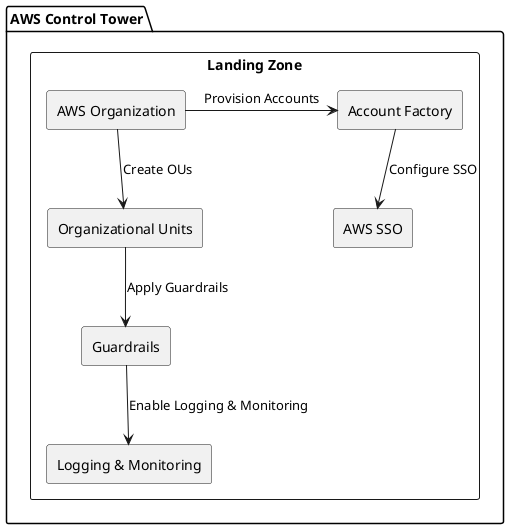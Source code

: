 @startuml
skinparam componentStyle rectangle

package "AWS Control Tower" {
    component "Landing Zone" {
        component "AWS Organization" as org
        component "Organizational Units" as ou
        component "Guardrails" as guardrails
        component "Account Factory" as accFactory
        component "AWS SSO" as sso
        component "Logging & Monitoring" as logMonitor
    }
}

org -down-> ou : Create OUs
ou -down-> guardrails : Apply Guardrails
org -right-> accFactory : Provision Accounts
accFactory -down-> sso : Configure SSO
guardrails -down-> logMonitor : Enable Logging & Monitoring

@enduml
